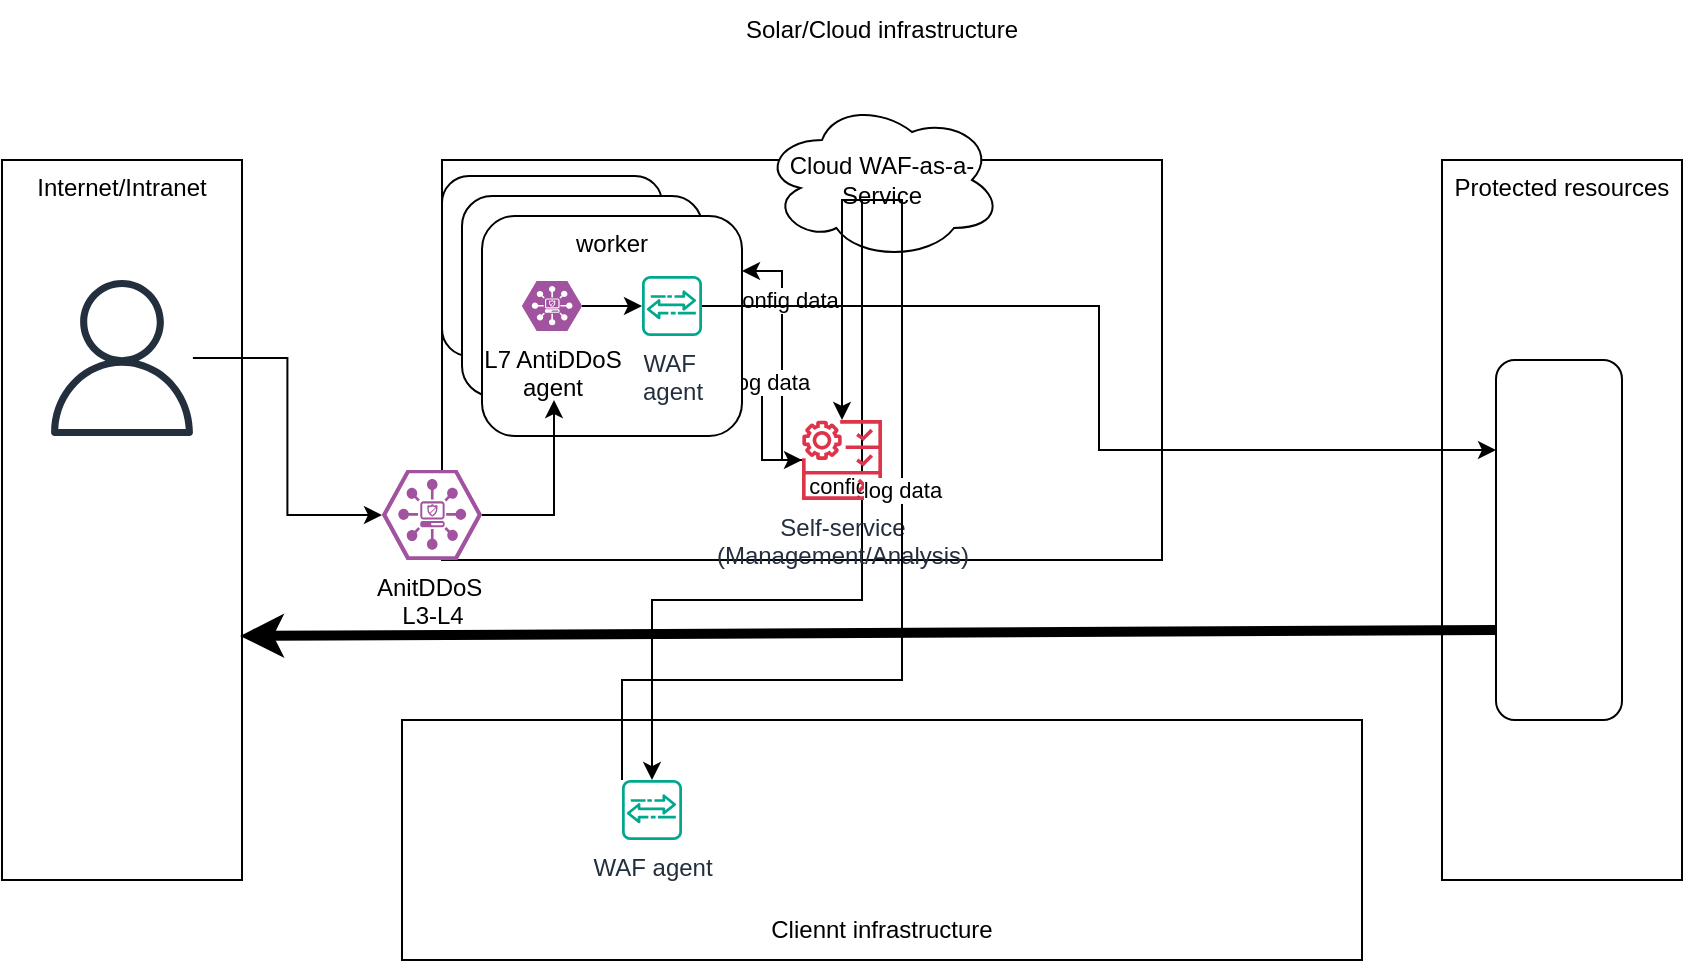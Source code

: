 <mxfile version="24.8.3">
  <diagram name="Страница — 1" id="EpYGhv_TGqBXXWEnbxPb">
    <mxGraphModel dx="1194" dy="755" grid="1" gridSize="10" guides="1" tooltips="1" connect="1" arrows="1" fold="1" page="1" pageScale="1" pageWidth="827" pageHeight="1169" math="0" shadow="0">
      <root>
        <mxCell id="0" />
        <mxCell id="1" parent="0" />
        <mxCell id="DpchlOPgr1H3XQHfYXvT-2" value="" style="rounded=0;whiteSpace=wrap;html=1;verticalAlign=top;" vertex="1" parent="1">
          <mxGeometry x="220" y="120" width="360" height="200" as="geometry" />
        </mxCell>
        <mxCell id="DpchlOPgr1H3XQHfYXvT-4" value="" style="rounded=0;whiteSpace=wrap;html=1;verticalAlign=bottom;" vertex="1" parent="1">
          <mxGeometry x="200" y="400" width="480" height="120" as="geometry" />
        </mxCell>
        <mxCell id="DpchlOPgr1H3XQHfYXvT-5" value="Internet/Intranet" style="rounded=0;whiteSpace=wrap;html=1;verticalAlign=top;" vertex="1" parent="1">
          <mxGeometry y="120" width="120" height="360" as="geometry" />
        </mxCell>
        <mxCell id="DpchlOPgr1H3XQHfYXvT-6" value="Protected resources" style="rounded=0;whiteSpace=wrap;html=1;verticalAlign=top;" vertex="1" parent="1">
          <mxGeometry x="720" y="120" width="120" height="360" as="geometry" />
        </mxCell>
        <mxCell id="DpchlOPgr1H3XQHfYXvT-7" value="" style="rounded=1;whiteSpace=wrap;html=1;" vertex="1" parent="1">
          <mxGeometry x="747" y="220" width="63" height="180" as="geometry" />
        </mxCell>
        <mxCell id="DpchlOPgr1H3XQHfYXvT-8" value="Cloud WAF-as-a-Service" style="ellipse;shape=cloud;whiteSpace=wrap;html=1;" vertex="1" parent="1">
          <mxGeometry x="380" y="90" width="120" height="80" as="geometry" />
        </mxCell>
        <mxCell id="DpchlOPgr1H3XQHfYXvT-25" value="config data" style="edgeStyle=orthogonalEdgeStyle;rounded=0;orthogonalLoop=1;jettySize=auto;html=1;entryX=1;entryY=0.25;entryDx=0;entryDy=0;" edge="1" parent="1" source="DpchlOPgr1H3XQHfYXvT-10" target="DpchlOPgr1H3XQHfYXvT-16">
          <mxGeometry x="0.522" relative="1" as="geometry">
            <mxPoint x="1" as="offset" />
          </mxGeometry>
        </mxCell>
        <mxCell id="DpchlOPgr1H3XQHfYXvT-26" value="config data" style="edgeStyle=orthogonalEdgeStyle;rounded=0;orthogonalLoop=1;jettySize=auto;html=1;" edge="1" parent="1" source="DpchlOPgr1H3XQHfYXvT-10" target="DpchlOPgr1H3XQHfYXvT-22">
          <mxGeometry relative="1" as="geometry">
            <Array as="points">
              <mxPoint x="430" y="140" />
              <mxPoint x="430" y="340" />
              <mxPoint x="245" y="340" />
            </Array>
          </mxGeometry>
        </mxCell>
        <mxCell id="DpchlOPgr1H3XQHfYXvT-10" value="&lt;div&gt;Self-service&lt;/div&gt;(Management/Analysis)" style="sketch=0;outlineConnect=0;fontColor=#232F3E;gradientColor=none;fillColor=#DD344C;strokeColor=none;dashed=0;verticalLabelPosition=bottom;verticalAlign=top;align=center;html=1;fontSize=12;fontStyle=0;aspect=fixed;pointerEvents=1;shape=mxgraph.aws4.waf_managed_rule;" vertex="1" parent="1">
          <mxGeometry x="400" y="250" width="40" height="40" as="geometry" />
        </mxCell>
        <mxCell id="DpchlOPgr1H3XQHfYXvT-12" value="worker" style="rounded=1;whiteSpace=wrap;html=1;verticalAlign=top;" vertex="1" parent="1">
          <mxGeometry x="220" y="128" width="110" height="90" as="geometry" />
        </mxCell>
        <mxCell id="DpchlOPgr1H3XQHfYXvT-14" value="worker" style="rounded=1;whiteSpace=wrap;html=1;verticalAlign=top;" vertex="1" parent="1">
          <mxGeometry x="230" y="138" width="120" height="100" as="geometry" />
        </mxCell>
        <mxCell id="DpchlOPgr1H3XQHfYXvT-30" value="log data" style="edgeStyle=orthogonalEdgeStyle;rounded=0;orthogonalLoop=1;jettySize=auto;html=1;exitX=1;exitY=0.75;exitDx=0;exitDy=0;" edge="1" parent="1" source="DpchlOPgr1H3XQHfYXvT-16" target="DpchlOPgr1H3XQHfYXvT-10">
          <mxGeometry x="-0.59" relative="1" as="geometry">
            <mxPoint as="offset" />
          </mxGeometry>
        </mxCell>
        <mxCell id="DpchlOPgr1H3XQHfYXvT-16" value="worker" style="rounded=1;whiteSpace=wrap;html=1;verticalAlign=top;" vertex="1" parent="1">
          <mxGeometry x="240" y="148" width="130" height="110" as="geometry" />
        </mxCell>
        <mxCell id="DpchlOPgr1H3XQHfYXvT-35" style="edgeStyle=orthogonalEdgeStyle;rounded=0;orthogonalLoop=1;jettySize=auto;html=1;entryX=0;entryY=0.25;entryDx=0;entryDy=0;" edge="1" parent="1" source="DpchlOPgr1H3XQHfYXvT-17" target="DpchlOPgr1H3XQHfYXvT-7">
          <mxGeometry relative="1" as="geometry" />
        </mxCell>
        <mxCell id="DpchlOPgr1H3XQHfYXvT-17" value="WAF&amp;nbsp;&lt;div&gt;a&lt;span style=&quot;background-color: initial;&quot;&gt;gent&lt;/span&gt;&lt;/div&gt;" style="sketch=0;outlineConnect=0;fontColor=#232F3E;gradientColor=none;fillColor=#01A88D;strokeColor=none;dashed=0;verticalLabelPosition=bottom;verticalAlign=top;align=center;html=1;fontSize=12;fontStyle=0;aspect=fixed;shape=mxgraph.aws4.agent2;" vertex="1" parent="1">
          <mxGeometry x="320" y="178" width="30" height="30" as="geometry" />
        </mxCell>
        <mxCell id="DpchlOPgr1H3XQHfYXvT-18" value="Solar/Cloud infrastructure" style="text;html=1;align=center;verticalAlign=middle;whiteSpace=wrap;rounded=0;" vertex="1" parent="1">
          <mxGeometry x="200" y="40" width="480" height="30" as="geometry" />
        </mxCell>
        <mxCell id="DpchlOPgr1H3XQHfYXvT-19" value="Cliennt infrastructure" style="text;html=1;align=center;verticalAlign=middle;whiteSpace=wrap;rounded=0;" vertex="1" parent="1">
          <mxGeometry x="200" y="490" width="480" height="30" as="geometry" />
        </mxCell>
        <mxCell id="DpchlOPgr1H3XQHfYXvT-24" value="log data" style="edgeStyle=orthogonalEdgeStyle;rounded=0;orthogonalLoop=1;jettySize=auto;html=1;" edge="1" parent="1" source="DpchlOPgr1H3XQHfYXvT-22" target="DpchlOPgr1H3XQHfYXvT-10">
          <mxGeometry relative="1" as="geometry">
            <Array as="points">
              <mxPoint x="310" y="455" />
              <mxPoint x="310" y="380" />
              <mxPoint x="450" y="380" />
              <mxPoint x="450" y="140" />
            </Array>
          </mxGeometry>
        </mxCell>
        <mxCell id="DpchlOPgr1H3XQHfYXvT-22" value="WAF a&lt;span style=&quot;background-color: initial;&quot;&gt;gent&lt;/span&gt;" style="sketch=0;outlineConnect=0;fontColor=#232F3E;gradientColor=none;fillColor=#01A88D;strokeColor=none;dashed=0;verticalLabelPosition=bottom;verticalAlign=top;align=center;html=1;fontSize=12;fontStyle=0;aspect=fixed;shape=mxgraph.aws4.agent2;" vertex="1" parent="1">
          <mxGeometry x="310" y="430" width="30" height="30" as="geometry" />
        </mxCell>
        <mxCell id="DpchlOPgr1H3XQHfYXvT-27" value="" style="sketch=0;outlineConnect=0;fontColor=#232F3E;gradientColor=none;fillColor=#232F3D;strokeColor=none;dashed=0;verticalLabelPosition=bottom;verticalAlign=top;align=center;html=1;fontSize=12;fontStyle=0;aspect=fixed;pointerEvents=1;shape=mxgraph.aws4.user;" vertex="1" parent="1">
          <mxGeometry x="21" y="180" width="78" height="78" as="geometry" />
        </mxCell>
        <mxCell id="DpchlOPgr1H3XQHfYXvT-28" value="AnitDDoS&amp;nbsp;&lt;div&gt;L3-L4&lt;/div&gt;" style="verticalLabelPosition=bottom;sketch=0;html=1;fillColor=#A153A0;strokeColor=#ffffff;verticalAlign=top;align=center;points=[[0,0.5,0],[0.125,0.25,0],[0.25,0,0],[0.5,0,0],[0.75,0,0],[0.875,0.25,0],[1,0.5,0],[0.875,0.75,0],[0.75,1,0],[0.5,1,0],[0.125,0.75,0]];pointerEvents=1;shape=mxgraph.cisco_safe.compositeIcon;bgIcon=mxgraph.cisco_safe.design.blank_device;resIcon=mxgraph.cisco_safe.design.ddos_protection_2;" vertex="1" parent="1">
          <mxGeometry x="190" y="275" width="50" height="45" as="geometry" />
        </mxCell>
        <mxCell id="DpchlOPgr1H3XQHfYXvT-34" style="edgeStyle=orthogonalEdgeStyle;rounded=0;orthogonalLoop=1;jettySize=auto;html=1;" edge="1" parent="1" source="DpchlOPgr1H3XQHfYXvT-29" target="DpchlOPgr1H3XQHfYXvT-17">
          <mxGeometry relative="1" as="geometry" />
        </mxCell>
        <mxCell id="DpchlOPgr1H3XQHfYXvT-29" value="L7 AntiDDoS&lt;div&gt;agent&lt;/div&gt;" style="verticalLabelPosition=bottom;sketch=0;html=1;fillColor=#A153A0;strokeColor=#ffffff;verticalAlign=top;align=center;points=[[0,0.5,0],[0.125,0.25,0],[0.25,0,0],[0.5,0,0],[0.75,0,0],[0.875,0.25,0],[1,0.5,0],[0.875,0.75,0],[0.75,1,0],[0.5,1,0],[0.125,0.75,0]];pointerEvents=1;shape=mxgraph.cisco_safe.compositeIcon;bgIcon=mxgraph.cisco_safe.design.blank_device;resIcon=mxgraph.cisco_safe.design.ddos_protection;" vertex="1" parent="1">
          <mxGeometry x="260" y="180.5" width="30" height="25" as="geometry" />
        </mxCell>
        <mxCell id="DpchlOPgr1H3XQHfYXvT-31" value="" style="endArrow=classic;html=1;rounded=0;exitX=0;exitY=0.75;exitDx=0;exitDy=0;entryX=0.992;entryY=0.661;entryDx=0;entryDy=0;entryPerimeter=0;strokeWidth=5;" edge="1" parent="1" source="DpchlOPgr1H3XQHfYXvT-7" target="DpchlOPgr1H3XQHfYXvT-5">
          <mxGeometry width="50" height="50" relative="1" as="geometry">
            <mxPoint x="290" y="640" as="sourcePoint" />
            <mxPoint x="340" y="590" as="targetPoint" />
          </mxGeometry>
        </mxCell>
        <mxCell id="DpchlOPgr1H3XQHfYXvT-32" style="edgeStyle=orthogonalEdgeStyle;rounded=0;orthogonalLoop=1;jettySize=auto;html=1;entryX=0;entryY=0.5;entryDx=0;entryDy=0;entryPerimeter=0;" edge="1" parent="1" source="DpchlOPgr1H3XQHfYXvT-27" target="DpchlOPgr1H3XQHfYXvT-28">
          <mxGeometry relative="1" as="geometry" />
        </mxCell>
        <mxCell id="DpchlOPgr1H3XQHfYXvT-33" style="edgeStyle=orthogonalEdgeStyle;rounded=0;orthogonalLoop=1;jettySize=auto;html=1;exitX=1;exitY=0.5;exitDx=0;exitDy=0;exitPerimeter=0;" edge="1" parent="1" source="DpchlOPgr1H3XQHfYXvT-28">
          <mxGeometry relative="1" as="geometry">
            <mxPoint x="200" y="193" as="sourcePoint" />
            <mxPoint x="276" y="240" as="targetPoint" />
            <Array as="points">
              <mxPoint x="276" y="298" />
            </Array>
          </mxGeometry>
        </mxCell>
      </root>
    </mxGraphModel>
  </diagram>
</mxfile>

